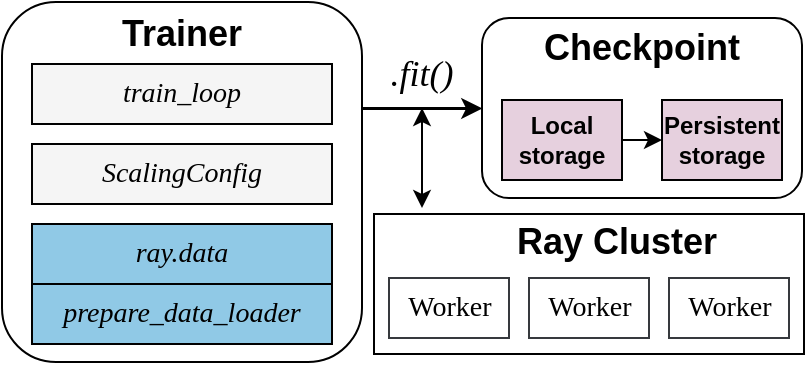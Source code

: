 <mxfile version="26.0.6">
  <diagram name="第 1 页" id="YkZ-crnKk8mhjwdHUlSD">
    <mxGraphModel dx="889" dy="319" grid="1" gridSize="10" guides="1" tooltips="1" connect="1" arrows="1" fold="1" page="1" pageScale="1" pageWidth="827" pageHeight="1169" math="0" shadow="0">
      <root>
        <mxCell id="0" />
        <mxCell id="1" parent="0" />
        <mxCell id="pZMyhNOI0UIP7ZEqHQ5e-1" value="" style="rounded=1;whiteSpace=wrap;html=1;fillColor=none;" parent="1" vertex="1">
          <mxGeometry x="210" y="359" width="180" height="180" as="geometry" />
        </mxCell>
        <mxCell id="pZMyhNOI0UIP7ZEqHQ5e-2" value="&lt;font style=&quot;font-size: 18px;&quot;&gt;&lt;b&gt;Trainer&lt;/b&gt;&lt;/font&gt;" style="text;html=1;strokeColor=none;fillColor=none;align=center;verticalAlign=middle;whiteSpace=wrap;rounded=0;" parent="1" vertex="1">
          <mxGeometry x="270" y="360" width="60" height="30" as="geometry" />
        </mxCell>
        <mxCell id="pZMyhNOI0UIP7ZEqHQ5e-3" value="&lt;font style=&quot;font-size: 14px;&quot;&gt;train_loop&lt;/font&gt;" style="rounded=0;whiteSpace=wrap;html=1;fillColor=#F5F5F5;fontFamily=Garamond;fontStyle=2" parent="1" vertex="1">
          <mxGeometry x="225" y="390" width="150" height="30" as="geometry" />
        </mxCell>
        <mxCell id="pZMyhNOI0UIP7ZEqHQ5e-4" value="&lt;font style=&quot;font-size: 14px;&quot;&gt;ScalingConfig&lt;/font&gt;" style="rounded=0;whiteSpace=wrap;html=1;fillColor=#F5F5F5;fontFamily=Garamond;fontStyle=2" parent="1" vertex="1">
          <mxGeometry x="225" y="430" width="150" height="30" as="geometry" />
        </mxCell>
        <mxCell id="pZMyhNOI0UIP7ZEqHQ5e-5" value="&lt;span style=&quot;font-size: 14px;&quot;&gt;&lt;font&gt;ray.data&lt;/font&gt;&lt;/span&gt;" style="rounded=0;whiteSpace=wrap;html=1;fillColor=#90C9E6;fontFamily=Garamond;fontStyle=2" parent="1" vertex="1">
          <mxGeometry x="225" y="470" width="150" height="30" as="geometry" />
        </mxCell>
        <mxCell id="pZMyhNOI0UIP7ZEqHQ5e-6" value="&lt;font style=&quot;font-size: 14px;&quot;&gt;prepare_data_loader&lt;/font&gt;" style="rounded=0;whiteSpace=wrap;html=1;fillColor=#90C9E6;fontFamily=Garamond;fontStyle=2" parent="1" vertex="1">
          <mxGeometry x="225" y="500" width="150" height="30" as="geometry" />
        </mxCell>
        <mxCell id="pZMyhNOI0UIP7ZEqHQ5e-8" value="" style="rounded=1;whiteSpace=wrap;html=1;fillColor=none;" parent="1" vertex="1">
          <mxGeometry x="450" y="367" width="160" height="90" as="geometry" />
        </mxCell>
        <mxCell id="pZMyhNOI0UIP7ZEqHQ5e-9" value="" style="endArrow=classic;html=1;rounded=0;exitX=1;exitY=0.5;exitDx=0;exitDy=0;entryX=0;entryY=0.5;entryDx=0;entryDy=0;entryPerimeter=0;strokeWidth=1.5;" parent="1" target="pZMyhNOI0UIP7ZEqHQ5e-8" edge="1">
          <mxGeometry width="50" height="50" relative="1" as="geometry">
            <mxPoint x="390" y="412" as="sourcePoint" />
            <mxPoint x="490" y="243" as="targetPoint" />
          </mxGeometry>
        </mxCell>
        <mxCell id="pZMyhNOI0UIP7ZEqHQ5e-10" value="&lt;font face=&quot;Garamond&quot; style=&quot;font-size: 18px;&quot;&gt;&lt;i&gt;.fit()&lt;/i&gt;&lt;/font&gt;" style="text;html=1;strokeColor=none;fillColor=none;align=center;verticalAlign=middle;whiteSpace=wrap;rounded=0;strokeWidth=1.5;" parent="1" vertex="1">
          <mxGeometry x="390" y="380" width="60" height="30" as="geometry" />
        </mxCell>
        <mxCell id="pZMyhNOI0UIP7ZEqHQ5e-11" value="&lt;b&gt;Checkpoint&lt;/b&gt;" style="text;html=1;strokeColor=none;fillColor=none;align=center;verticalAlign=middle;whiteSpace=wrap;rounded=0;fontSize=18;" parent="1" vertex="1">
          <mxGeometry x="500" y="367" width="60" height="30" as="geometry" />
        </mxCell>
        <mxCell id="pZMyhNOI0UIP7ZEqHQ5e-12" value="&lt;b&gt;Local storage&lt;/b&gt;" style="rounded=0;whiteSpace=wrap;html=1;fillColor=#E6D0DE;" parent="1" vertex="1">
          <mxGeometry x="460" y="408" width="60" height="40" as="geometry" />
        </mxCell>
        <mxCell id="pZMyhNOI0UIP7ZEqHQ5e-13" value="&lt;b&gt;Persistent storage&lt;/b&gt;" style="rounded=0;whiteSpace=wrap;html=1;fillColor=#E6D0DE;" parent="1" vertex="1">
          <mxGeometry x="540" y="408" width="60" height="40" as="geometry" />
        </mxCell>
        <mxCell id="pZMyhNOI0UIP7ZEqHQ5e-14" value="" style="endArrow=classic;html=1;rounded=0;exitX=1;exitY=0.5;exitDx=0;exitDy=0;entryX=0;entryY=0.5;entryDx=0;entryDy=0;" parent="1" source="pZMyhNOI0UIP7ZEqHQ5e-12" target="pZMyhNOI0UIP7ZEqHQ5e-13" edge="1">
          <mxGeometry width="50" height="50" relative="1" as="geometry">
            <mxPoint x="590" y="738" as="sourcePoint" />
            <mxPoint x="640" y="688" as="targetPoint" />
          </mxGeometry>
        </mxCell>
        <mxCell id="-tJ4ZFR9xjcvRMVxW-Dr-1" value="" style="rounded=0;whiteSpace=wrap;html=1;fillColor=none;" parent="1" vertex="1">
          <mxGeometry x="396" y="465" width="215" height="70" as="geometry" />
        </mxCell>
        <mxCell id="-tJ4ZFR9xjcvRMVxW-Dr-2" value="&lt;span style=&quot;font-size: 18px;&quot;&gt;&lt;b&gt;Ray Cluster&lt;/b&gt;&lt;/span&gt;" style="text;html=1;strokeColor=none;fillColor=none;align=center;verticalAlign=middle;whiteSpace=wrap;rounded=0;" parent="1" vertex="1">
          <mxGeometry x="463.5" y="464" width="106.5" height="30" as="geometry" />
        </mxCell>
        <mxCell id="-tJ4ZFR9xjcvRMVxW-Dr-3" value="Worker" style="rounded=0;whiteSpace=wrap;html=1;fontSize=14;fillColor=none;strokeColor=#36393d;fontFamily=Times New Roman;" parent="1" vertex="1">
          <mxGeometry x="403.5" y="497" width="60" height="30" as="geometry" />
        </mxCell>
        <mxCell id="-tJ4ZFR9xjcvRMVxW-Dr-4" value="Worker" style="rounded=0;whiteSpace=wrap;html=1;fontSize=14;fillColor=none;strokeColor=#36393d;fontFamily=Times New Roman;" parent="1" vertex="1">
          <mxGeometry x="473.5" y="497" width="60" height="30" as="geometry" />
        </mxCell>
        <mxCell id="-tJ4ZFR9xjcvRMVxW-Dr-5" value="Worker" style="rounded=0;whiteSpace=wrap;html=1;fontSize=14;fillColor=none;strokeColor=#36393d;fontFamily=Times New Roman;" parent="1" vertex="1">
          <mxGeometry x="543.5" y="497" width="60" height="30" as="geometry" />
        </mxCell>
        <mxCell id="-tJ4ZFR9xjcvRMVxW-Dr-6" value="" style="endArrow=classic;startArrow=classic;html=1;rounded=0;" parent="1" edge="1">
          <mxGeometry width="50" height="50" relative="1" as="geometry">
            <mxPoint x="420" y="462" as="sourcePoint" />
            <mxPoint x="420" y="412" as="targetPoint" />
          </mxGeometry>
        </mxCell>
      </root>
    </mxGraphModel>
  </diagram>
</mxfile>
